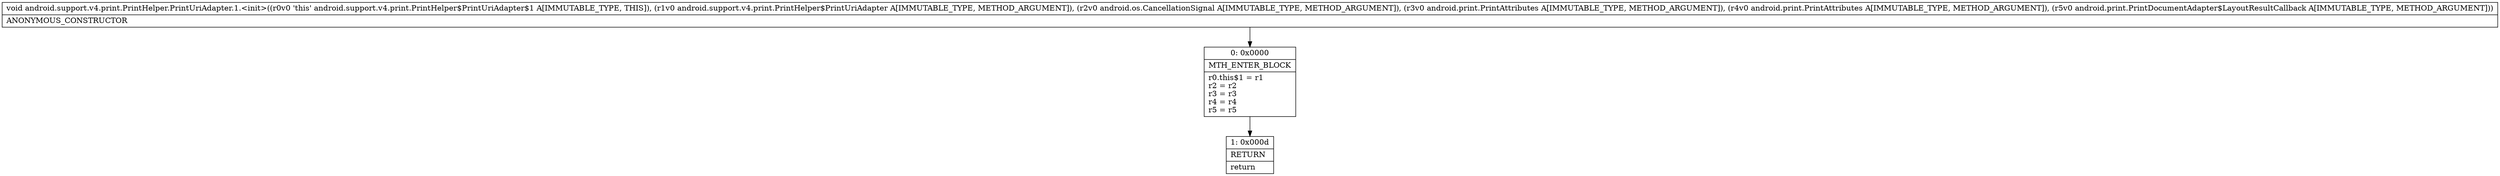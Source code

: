 digraph "CFG forandroid.support.v4.print.PrintHelper.PrintUriAdapter.1.\<init\>(Landroid\/support\/v4\/print\/PrintHelper$PrintUriAdapter;Landroid\/os\/CancellationSignal;Landroid\/print\/PrintAttributes;Landroid\/print\/PrintAttributes;Landroid\/print\/PrintDocumentAdapter$LayoutResultCallback;)V" {
Node_0 [shape=record,label="{0\:\ 0x0000|MTH_ENTER_BLOCK\l|r0.this$1 = r1\lr2 = r2\lr3 = r3\lr4 = r4\lr5 = r5\l}"];
Node_1 [shape=record,label="{1\:\ 0x000d|RETURN\l|return\l}"];
MethodNode[shape=record,label="{void android.support.v4.print.PrintHelper.PrintUriAdapter.1.\<init\>((r0v0 'this' android.support.v4.print.PrintHelper$PrintUriAdapter$1 A[IMMUTABLE_TYPE, THIS]), (r1v0 android.support.v4.print.PrintHelper$PrintUriAdapter A[IMMUTABLE_TYPE, METHOD_ARGUMENT]), (r2v0 android.os.CancellationSignal A[IMMUTABLE_TYPE, METHOD_ARGUMENT]), (r3v0 android.print.PrintAttributes A[IMMUTABLE_TYPE, METHOD_ARGUMENT]), (r4v0 android.print.PrintAttributes A[IMMUTABLE_TYPE, METHOD_ARGUMENT]), (r5v0 android.print.PrintDocumentAdapter$LayoutResultCallback A[IMMUTABLE_TYPE, METHOD_ARGUMENT]))  | ANONYMOUS_CONSTRUCTOR\l}"];
MethodNode -> Node_0;
Node_0 -> Node_1;
}

